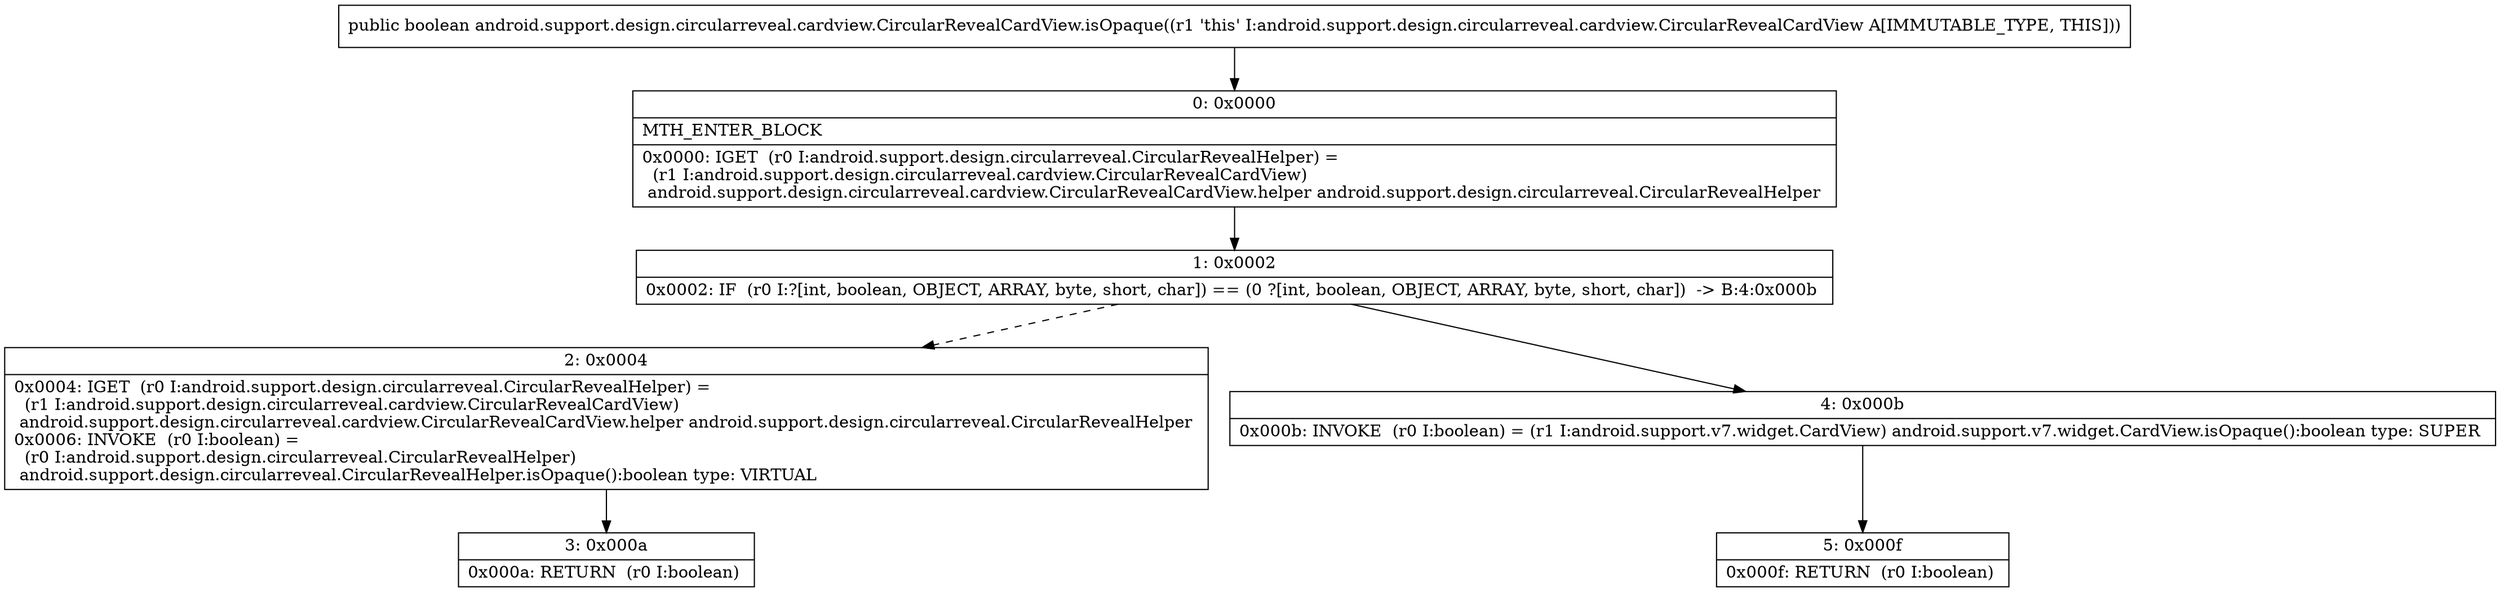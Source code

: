 digraph "CFG forandroid.support.design.circularreveal.cardview.CircularRevealCardView.isOpaque()Z" {
Node_0 [shape=record,label="{0\:\ 0x0000|MTH_ENTER_BLOCK\l|0x0000: IGET  (r0 I:android.support.design.circularreveal.CircularRevealHelper) = \l  (r1 I:android.support.design.circularreveal.cardview.CircularRevealCardView)\l android.support.design.circularreveal.cardview.CircularRevealCardView.helper android.support.design.circularreveal.CircularRevealHelper \l}"];
Node_1 [shape=record,label="{1\:\ 0x0002|0x0002: IF  (r0 I:?[int, boolean, OBJECT, ARRAY, byte, short, char]) == (0 ?[int, boolean, OBJECT, ARRAY, byte, short, char])  \-\> B:4:0x000b \l}"];
Node_2 [shape=record,label="{2\:\ 0x0004|0x0004: IGET  (r0 I:android.support.design.circularreveal.CircularRevealHelper) = \l  (r1 I:android.support.design.circularreveal.cardview.CircularRevealCardView)\l android.support.design.circularreveal.cardview.CircularRevealCardView.helper android.support.design.circularreveal.CircularRevealHelper \l0x0006: INVOKE  (r0 I:boolean) = \l  (r0 I:android.support.design.circularreveal.CircularRevealHelper)\l android.support.design.circularreveal.CircularRevealHelper.isOpaque():boolean type: VIRTUAL \l}"];
Node_3 [shape=record,label="{3\:\ 0x000a|0x000a: RETURN  (r0 I:boolean) \l}"];
Node_4 [shape=record,label="{4\:\ 0x000b|0x000b: INVOKE  (r0 I:boolean) = (r1 I:android.support.v7.widget.CardView) android.support.v7.widget.CardView.isOpaque():boolean type: SUPER \l}"];
Node_5 [shape=record,label="{5\:\ 0x000f|0x000f: RETURN  (r0 I:boolean) \l}"];
MethodNode[shape=record,label="{public boolean android.support.design.circularreveal.cardview.CircularRevealCardView.isOpaque((r1 'this' I:android.support.design.circularreveal.cardview.CircularRevealCardView A[IMMUTABLE_TYPE, THIS])) }"];
MethodNode -> Node_0;
Node_0 -> Node_1;
Node_1 -> Node_2[style=dashed];
Node_1 -> Node_4;
Node_2 -> Node_3;
Node_4 -> Node_5;
}

